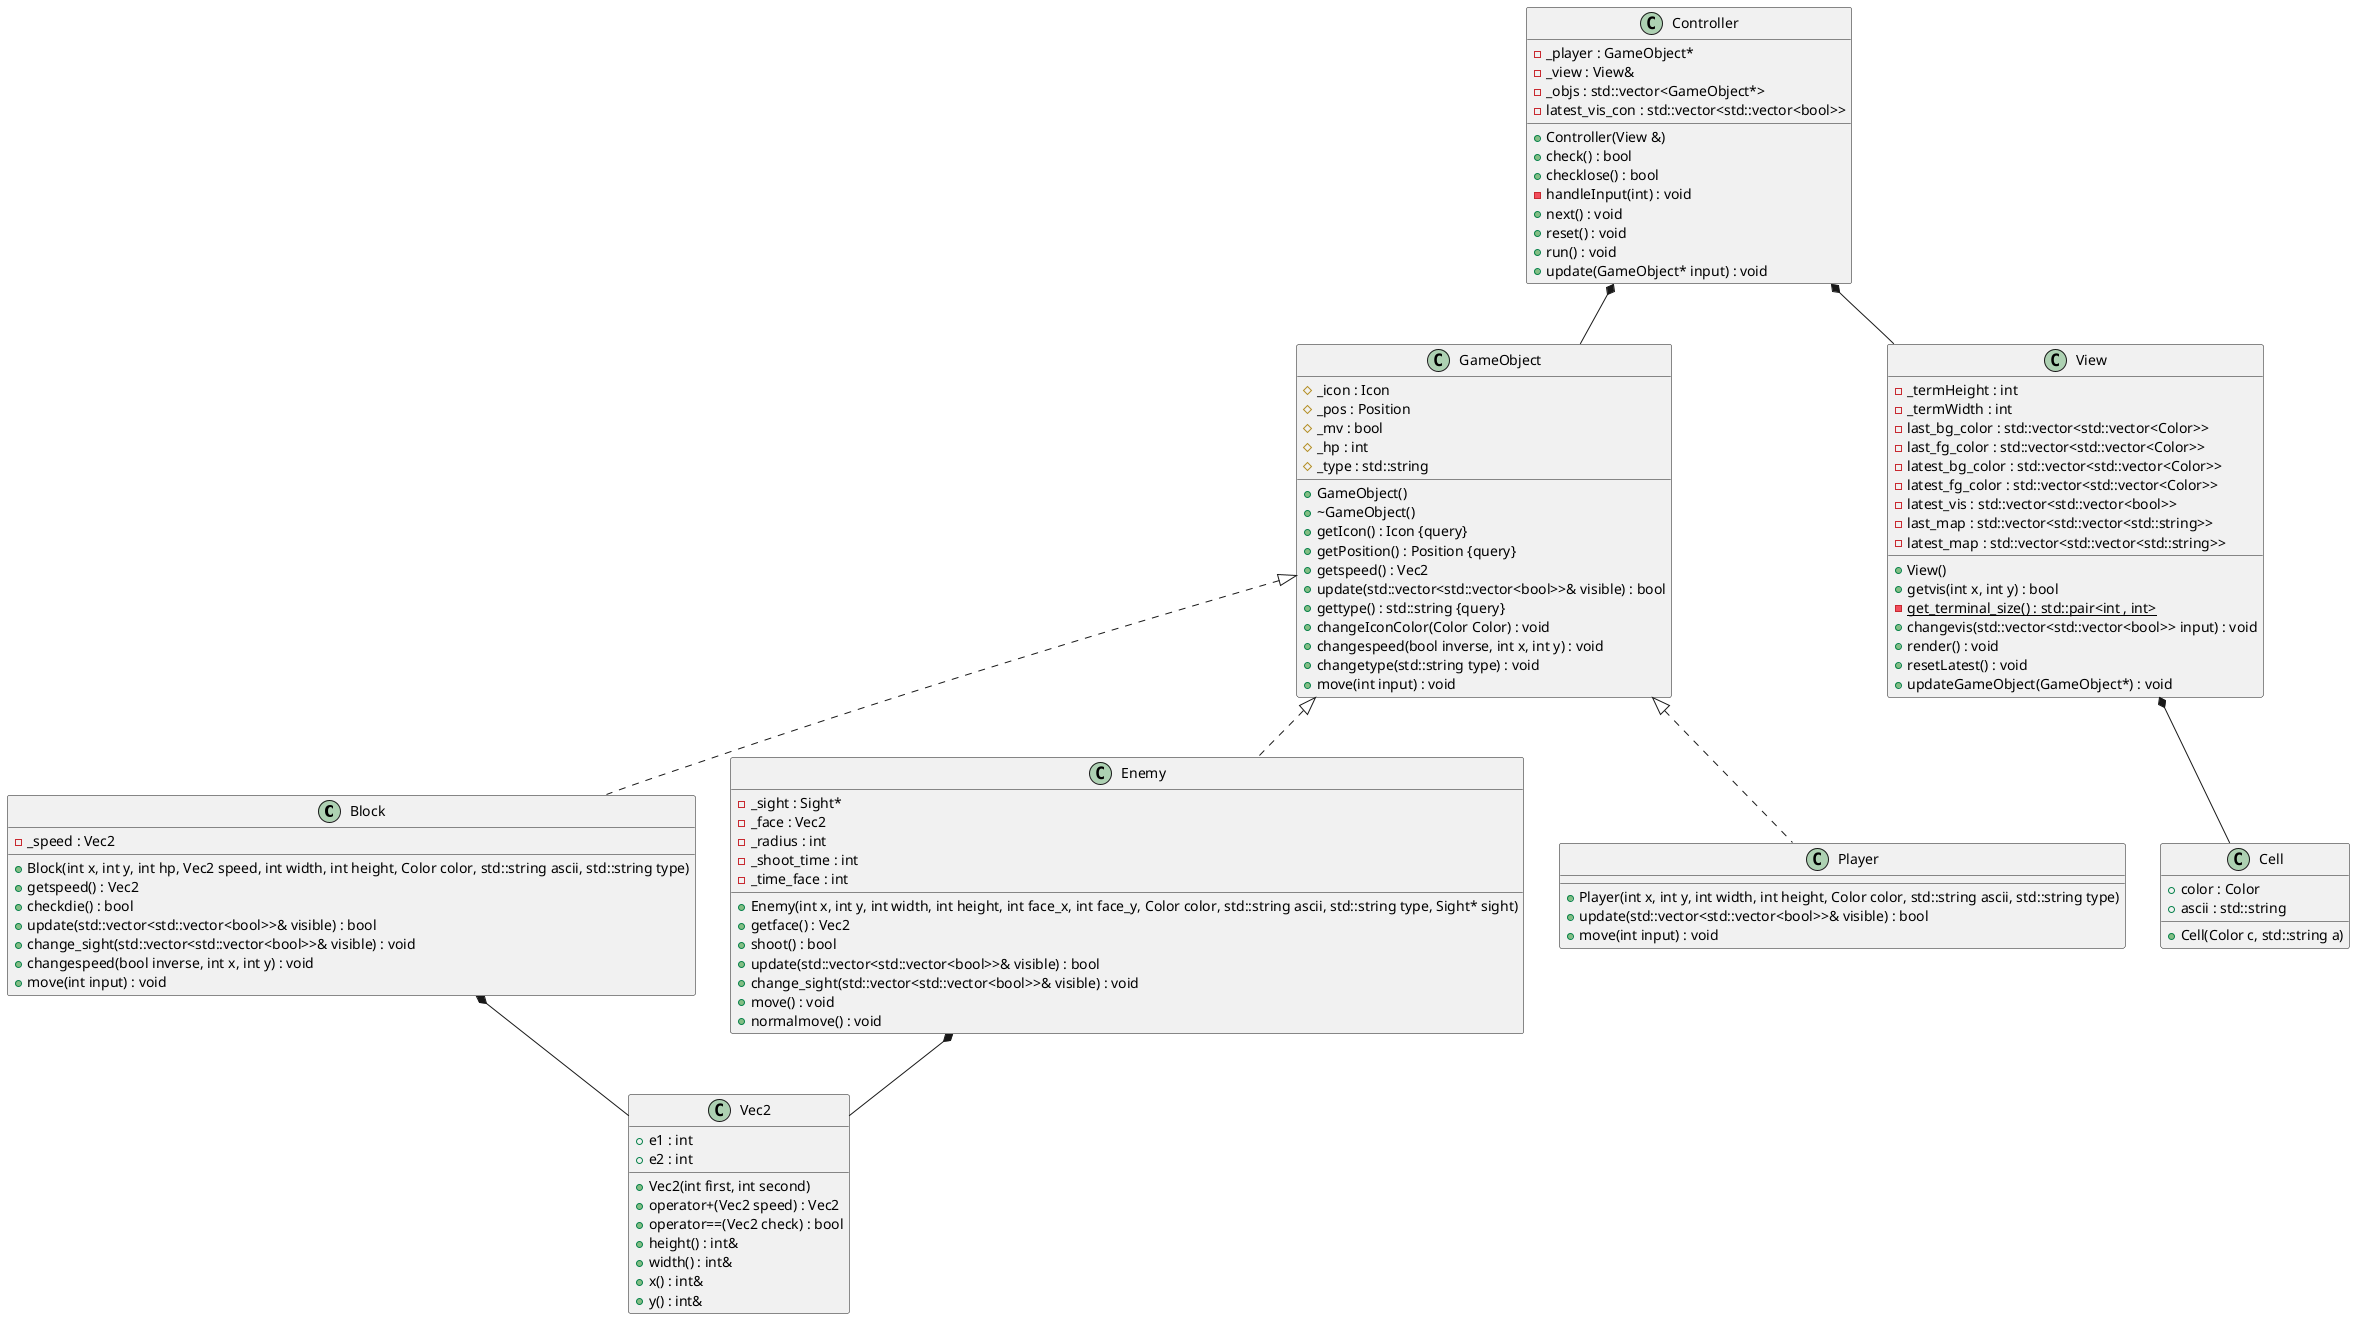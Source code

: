 @startuml





/' Objects '/

class Block {
	+Block(int x, int y, int hp, Vec2 speed, int width, int height, Color color, std::string ascii, std::string type)
	-_speed : Vec2
	+getspeed() : Vec2
	+checkdie() : bool
	+update(std::vector<std::vector<bool>>& visible) : bool
	+change_sight(std::vector<std::vector<bool>>& visible) : void
	+changespeed(bool inverse, int x, int y) : void
	+move(int input) : void
}


class Controller {
	+Controller(View &)
	-_player : GameObject*
	-_view : View&
	+check() : bool
	+checklose() : bool
	-_objs : std::vector<GameObject*>
	-latest_vis_con : std::vector<std::vector<bool>>
	-handleInput(int) : void
	+next() : void
	+reset() : void
	+run() : void
	+update(GameObject* input) : void
}


class Enemy {
	+Enemy(int x, int y, int width, int height, int face_x, int face_y, Color color, std::string ascii, std::string type, Sight* sight)
	-_sight : Sight*
	-_face : Vec2
	+getface() : Vec2
	+shoot() : bool
	+update(std::vector<std::vector<bool>>& visible) : bool
	-_radius : int
	-_shoot_time : int
	-_time_face : int
	+change_sight(std::vector<std::vector<bool>>& visible) : void
	+move() : void
	+normalmove() : void
}


class GameObject {
	+GameObject()
	+~GameObject()
	#_icon : Icon
	+getIcon() : Icon {query}
	#_pos : Position
	+getPosition() : Position {query}
	+getspeed() : Vec2
	#_mv : bool
	+update(std::vector<std::vector<bool>>& visible) : bool
	#_hp : int
	#_type : std::string
	+gettype() : std::string {query}
	+changeIconColor(Color Color) : void
	+changespeed(bool inverse, int x, int y) : void
	+changetype(std::string type) : void
	+move(int input) : void
}


class Player {
	+Player(int x, int y, int width, int height, Color color, std::string ascii, std::string type)
	+update(std::vector<std::vector<bool>>& visible) : bool
	+move(int input) : void
}


class View {
	+View()
	+getvis(int x, int y) : bool
	-_termHeight : int
	-_termWidth : int
	-{static} get_terminal_size() : std::pair<int , int>
	-last_bg_color : std::vector<std::vector<Color>>
	-last_fg_color : std::vector<std::vector<Color>>
	-latest_bg_color : std::vector<std::vector<Color>>
	-latest_fg_color : std::vector<std::vector<Color>>
	-latest_vis : std::vector<std::vector<bool>>
	-last_map : std::vector<std::vector<std::string>>
	-latest_map : std::vector<std::vector<std::string>>
	+changevis(std::vector<std::vector<bool>> input) : void
	+render() : void
	+resetLatest() : void
	+updateGameObject(GameObject*) : void
}


class Cell {
	+Cell(Color c, std::string a)
	+color : Color
	+ascii : std::string
}


class Vec2 {
	+Vec2(int first, int second)
	+operator+(Vec2 speed) : Vec2
	+operator==(Vec2 check) : bool
	+e1 : int
	+e2 : int
	+height() : int&
	+width() : int&
	+x() : int&
	+y() : int&
}





/'Realization relationships '/

GameObject <|.. Block


GameObject <|.. Enemy


GameObject <|.. Player





/' Aggregation relationships '/


Controller  *-- GameObject


Controller *-- View


Enemy *-- Vec2


Block *-- Vec2

View *-- Cell


/' Dependency relationships '/





/' Nested objects '/



@enduml
